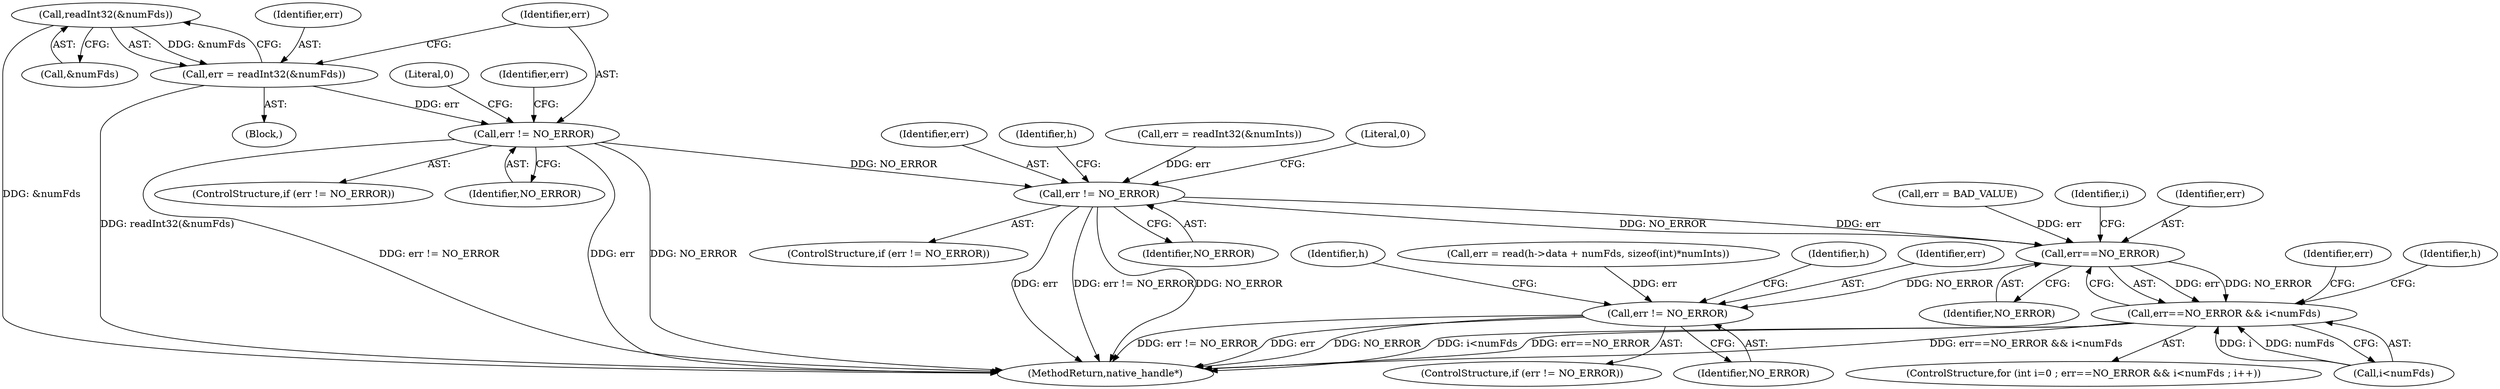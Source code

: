 digraph "0_Android_54cb02ad733fb71b1bdf78590428817fb780aff8@API" {
"1000107" [label="(Call,readInt32(&numFds))"];
"1000105" [label="(Call,err = readInt32(&numFds))"];
"1000111" [label="(Call,err != NO_ERROR)"];
"1000122" [label="(Call,err != NO_ERROR)"];
"1000145" [label="(Call,err==NO_ERROR)"];
"1000144" [label="(Call,err==NO_ERROR && i<numFds)"];
"1000186" [label="(Call,err != NO_ERROR)"];
"1000122" [label="(Call,err != NO_ERROR)"];
"1000117" [label="(Identifier,err)"];
"1000186" [label="(Call,err != NO_ERROR)"];
"1000116" [label="(Call,err = readInt32(&numInts))"];
"1000105" [label="(Call,err = readInt32(&numFds))"];
"1000191" [label="(Identifier,h)"];
"1000121" [label="(ControlStructure,if (err != NO_ERROR))"];
"1000139" [label="(ControlStructure,for (int i=0 ; err==NO_ERROR && i<numFds ; i++))"];
"1000110" [label="(ControlStructure,if (err != NO_ERROR))"];
"1000144" [label="(Call,err==NO_ERROR && i<numFds)"];
"1000111" [label="(Call,err != NO_ERROR)"];
"1000174" [label="(Identifier,err)"];
"1000112" [label="(Identifier,err)"];
"1000107" [label="(Call,readInt32(&numFds))"];
"1000185" [label="(ControlStructure,if (err != NO_ERROR))"];
"1000157" [label="(Identifier,h)"];
"1000173" [label="(Call,err = read(h->data + numFds, sizeof(int)*numInts))"];
"1000147" [label="(Identifier,NO_ERROR)"];
"1000198" [label="(Identifier,h)"];
"1000145" [label="(Call,err==NO_ERROR)"];
"1000101" [label="(Block,)"];
"1000126" [label="(Literal,0)"];
"1000170" [label="(Call,err = BAD_VALUE)"];
"1000113" [label="(Identifier,NO_ERROR)"];
"1000199" [label="(MethodReturn,native_handle*)"];
"1000108" [label="(Call,&numFds)"];
"1000123" [label="(Identifier,err)"];
"1000149" [label="(Identifier,i)"];
"1000106" [label="(Identifier,err)"];
"1000115" [label="(Literal,0)"];
"1000124" [label="(Identifier,NO_ERROR)"];
"1000187" [label="(Identifier,err)"];
"1000129" [label="(Identifier,h)"];
"1000146" [label="(Identifier,err)"];
"1000188" [label="(Identifier,NO_ERROR)"];
"1000148" [label="(Call,i<numFds)"];
"1000107" -> "1000105"  [label="AST: "];
"1000107" -> "1000108"  [label="CFG: "];
"1000108" -> "1000107"  [label="AST: "];
"1000105" -> "1000107"  [label="CFG: "];
"1000107" -> "1000199"  [label="DDG: &numFds"];
"1000107" -> "1000105"  [label="DDG: &numFds"];
"1000105" -> "1000101"  [label="AST: "];
"1000106" -> "1000105"  [label="AST: "];
"1000112" -> "1000105"  [label="CFG: "];
"1000105" -> "1000199"  [label="DDG: readInt32(&numFds)"];
"1000105" -> "1000111"  [label="DDG: err"];
"1000111" -> "1000110"  [label="AST: "];
"1000111" -> "1000113"  [label="CFG: "];
"1000112" -> "1000111"  [label="AST: "];
"1000113" -> "1000111"  [label="AST: "];
"1000115" -> "1000111"  [label="CFG: "];
"1000117" -> "1000111"  [label="CFG: "];
"1000111" -> "1000199"  [label="DDG: err"];
"1000111" -> "1000199"  [label="DDG: NO_ERROR"];
"1000111" -> "1000199"  [label="DDG: err != NO_ERROR"];
"1000111" -> "1000122"  [label="DDG: NO_ERROR"];
"1000122" -> "1000121"  [label="AST: "];
"1000122" -> "1000124"  [label="CFG: "];
"1000123" -> "1000122"  [label="AST: "];
"1000124" -> "1000122"  [label="AST: "];
"1000126" -> "1000122"  [label="CFG: "];
"1000129" -> "1000122"  [label="CFG: "];
"1000122" -> "1000199"  [label="DDG: err"];
"1000122" -> "1000199"  [label="DDG: err != NO_ERROR"];
"1000122" -> "1000199"  [label="DDG: NO_ERROR"];
"1000116" -> "1000122"  [label="DDG: err"];
"1000122" -> "1000145"  [label="DDG: err"];
"1000122" -> "1000145"  [label="DDG: NO_ERROR"];
"1000145" -> "1000144"  [label="AST: "];
"1000145" -> "1000147"  [label="CFG: "];
"1000146" -> "1000145"  [label="AST: "];
"1000147" -> "1000145"  [label="AST: "];
"1000149" -> "1000145"  [label="CFG: "];
"1000144" -> "1000145"  [label="CFG: "];
"1000145" -> "1000144"  [label="DDG: err"];
"1000145" -> "1000144"  [label="DDG: NO_ERROR"];
"1000170" -> "1000145"  [label="DDG: err"];
"1000145" -> "1000186"  [label="DDG: NO_ERROR"];
"1000144" -> "1000139"  [label="AST: "];
"1000144" -> "1000148"  [label="CFG: "];
"1000148" -> "1000144"  [label="AST: "];
"1000157" -> "1000144"  [label="CFG: "];
"1000174" -> "1000144"  [label="CFG: "];
"1000144" -> "1000199"  [label="DDG: err==NO_ERROR && i<numFds"];
"1000144" -> "1000199"  [label="DDG: i<numFds"];
"1000144" -> "1000199"  [label="DDG: err==NO_ERROR"];
"1000148" -> "1000144"  [label="DDG: i"];
"1000148" -> "1000144"  [label="DDG: numFds"];
"1000186" -> "1000185"  [label="AST: "];
"1000186" -> "1000188"  [label="CFG: "];
"1000187" -> "1000186"  [label="AST: "];
"1000188" -> "1000186"  [label="AST: "];
"1000191" -> "1000186"  [label="CFG: "];
"1000198" -> "1000186"  [label="CFG: "];
"1000186" -> "1000199"  [label="DDG: NO_ERROR"];
"1000186" -> "1000199"  [label="DDG: err != NO_ERROR"];
"1000186" -> "1000199"  [label="DDG: err"];
"1000173" -> "1000186"  [label="DDG: err"];
}
